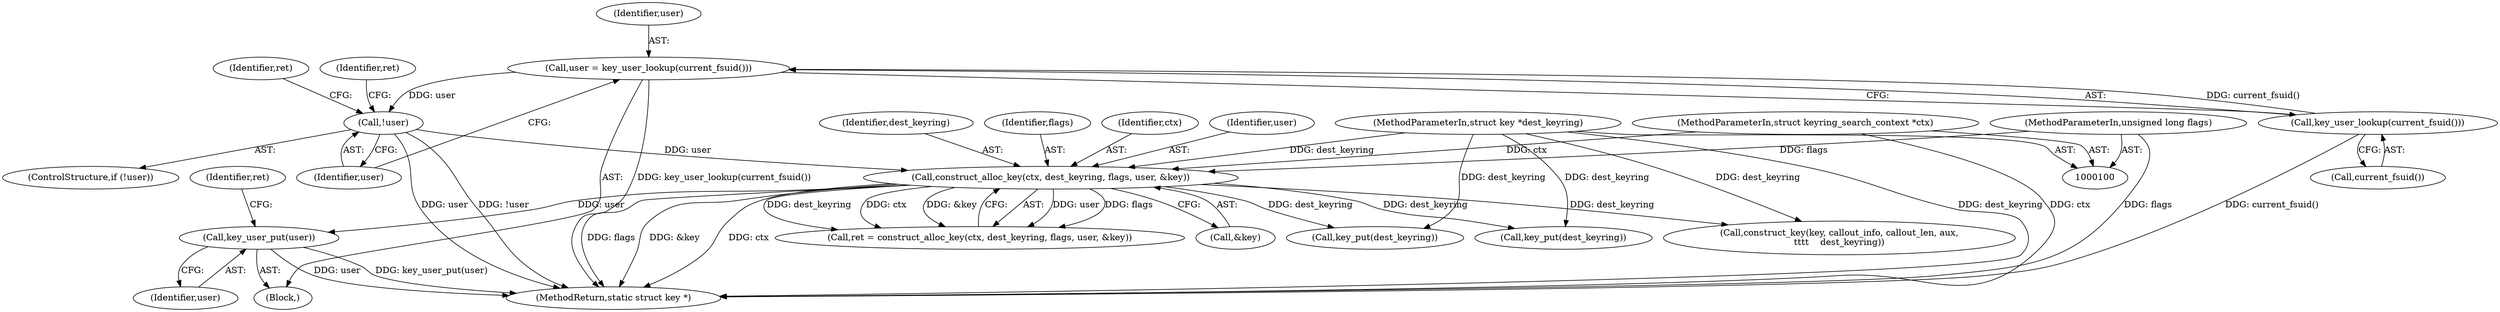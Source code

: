digraph "0_linux_4dca6ea1d9432052afb06baf2e3ae78188a4410b_0@pointer" {
"1000156" [label="(Call,key_user_put(user))"];
"1000149" [label="(Call,construct_alloc_key(ctx, dest_keyring, flags, user, &key))"];
"1000101" [label="(MethodParameterIn,struct keyring_search_context *ctx)"];
"1000105" [label="(MethodParameterIn,struct key *dest_keyring)"];
"1000106" [label="(MethodParameterIn,unsigned long flags)"];
"1000139" [label="(Call,!user)"];
"1000134" [label="(Call,user = key_user_lookup(current_fsuid()))"];
"1000136" [label="(Call,key_user_lookup(current_fsuid()))"];
"1000157" [label="(Identifier,user)"];
"1000107" [label="(Block,)"];
"1000136" [label="(Call,key_user_lookup(current_fsuid()))"];
"1000151" [label="(Identifier,dest_keyring)"];
"1000192" [label="(Call,key_put(dest_keyring))"];
"1000148" [label="(Identifier,ret)"];
"1000138" [label="(ControlStructure,if (!user))"];
"1000218" [label="(MethodReturn,static struct key *)"];
"1000101" [label="(MethodParameterIn,struct keyring_search_context *ctx)"];
"1000105" [label="(MethodParameterIn,struct key *dest_keyring)"];
"1000152" [label="(Identifier,flags)"];
"1000137" [label="(Call,current_fsuid())"];
"1000134" [label="(Call,user = key_user_lookup(current_fsuid()))"];
"1000140" [label="(Identifier,user)"];
"1000135" [label="(Identifier,user)"];
"1000165" [label="(Call,construct_key(key, callout_info, callout_len, aux,\n\t\t\t\t    dest_keyring))"];
"1000143" [label="(Identifier,ret)"];
"1000150" [label="(Identifier,ctx)"];
"1000139" [label="(Call,!user)"];
"1000106" [label="(MethodParameterIn,unsigned long flags)"];
"1000156" [label="(Call,key_user_put(user))"];
"1000147" [label="(Call,ret = construct_alloc_key(ctx, dest_keyring, flags, user, &key))"];
"1000160" [label="(Identifier,ret)"];
"1000153" [label="(Identifier,user)"];
"1000149" [label="(Call,construct_alloc_key(ctx, dest_keyring, flags, user, &key))"];
"1000154" [label="(Call,&key)"];
"1000209" [label="(Call,key_put(dest_keyring))"];
"1000156" -> "1000107"  [label="AST: "];
"1000156" -> "1000157"  [label="CFG: "];
"1000157" -> "1000156"  [label="AST: "];
"1000160" -> "1000156"  [label="CFG: "];
"1000156" -> "1000218"  [label="DDG: user"];
"1000156" -> "1000218"  [label="DDG: key_user_put(user)"];
"1000149" -> "1000156"  [label="DDG: user"];
"1000149" -> "1000147"  [label="AST: "];
"1000149" -> "1000154"  [label="CFG: "];
"1000150" -> "1000149"  [label="AST: "];
"1000151" -> "1000149"  [label="AST: "];
"1000152" -> "1000149"  [label="AST: "];
"1000153" -> "1000149"  [label="AST: "];
"1000154" -> "1000149"  [label="AST: "];
"1000147" -> "1000149"  [label="CFG: "];
"1000149" -> "1000218"  [label="DDG: ctx"];
"1000149" -> "1000218"  [label="DDG: flags"];
"1000149" -> "1000218"  [label="DDG: &key"];
"1000149" -> "1000147"  [label="DDG: user"];
"1000149" -> "1000147"  [label="DDG: flags"];
"1000149" -> "1000147"  [label="DDG: dest_keyring"];
"1000149" -> "1000147"  [label="DDG: ctx"];
"1000149" -> "1000147"  [label="DDG: &key"];
"1000101" -> "1000149"  [label="DDG: ctx"];
"1000105" -> "1000149"  [label="DDG: dest_keyring"];
"1000106" -> "1000149"  [label="DDG: flags"];
"1000139" -> "1000149"  [label="DDG: user"];
"1000149" -> "1000165"  [label="DDG: dest_keyring"];
"1000149" -> "1000192"  [label="DDG: dest_keyring"];
"1000149" -> "1000209"  [label="DDG: dest_keyring"];
"1000101" -> "1000100"  [label="AST: "];
"1000101" -> "1000218"  [label="DDG: ctx"];
"1000105" -> "1000100"  [label="AST: "];
"1000105" -> "1000218"  [label="DDG: dest_keyring"];
"1000105" -> "1000165"  [label="DDG: dest_keyring"];
"1000105" -> "1000192"  [label="DDG: dest_keyring"];
"1000105" -> "1000209"  [label="DDG: dest_keyring"];
"1000106" -> "1000100"  [label="AST: "];
"1000106" -> "1000218"  [label="DDG: flags"];
"1000139" -> "1000138"  [label="AST: "];
"1000139" -> "1000140"  [label="CFG: "];
"1000140" -> "1000139"  [label="AST: "];
"1000143" -> "1000139"  [label="CFG: "];
"1000148" -> "1000139"  [label="CFG: "];
"1000139" -> "1000218"  [label="DDG: !user"];
"1000139" -> "1000218"  [label="DDG: user"];
"1000134" -> "1000139"  [label="DDG: user"];
"1000134" -> "1000107"  [label="AST: "];
"1000134" -> "1000136"  [label="CFG: "];
"1000135" -> "1000134"  [label="AST: "];
"1000136" -> "1000134"  [label="AST: "];
"1000140" -> "1000134"  [label="CFG: "];
"1000134" -> "1000218"  [label="DDG: key_user_lookup(current_fsuid())"];
"1000136" -> "1000134"  [label="DDG: current_fsuid()"];
"1000136" -> "1000137"  [label="CFG: "];
"1000137" -> "1000136"  [label="AST: "];
"1000136" -> "1000218"  [label="DDG: current_fsuid()"];
}
